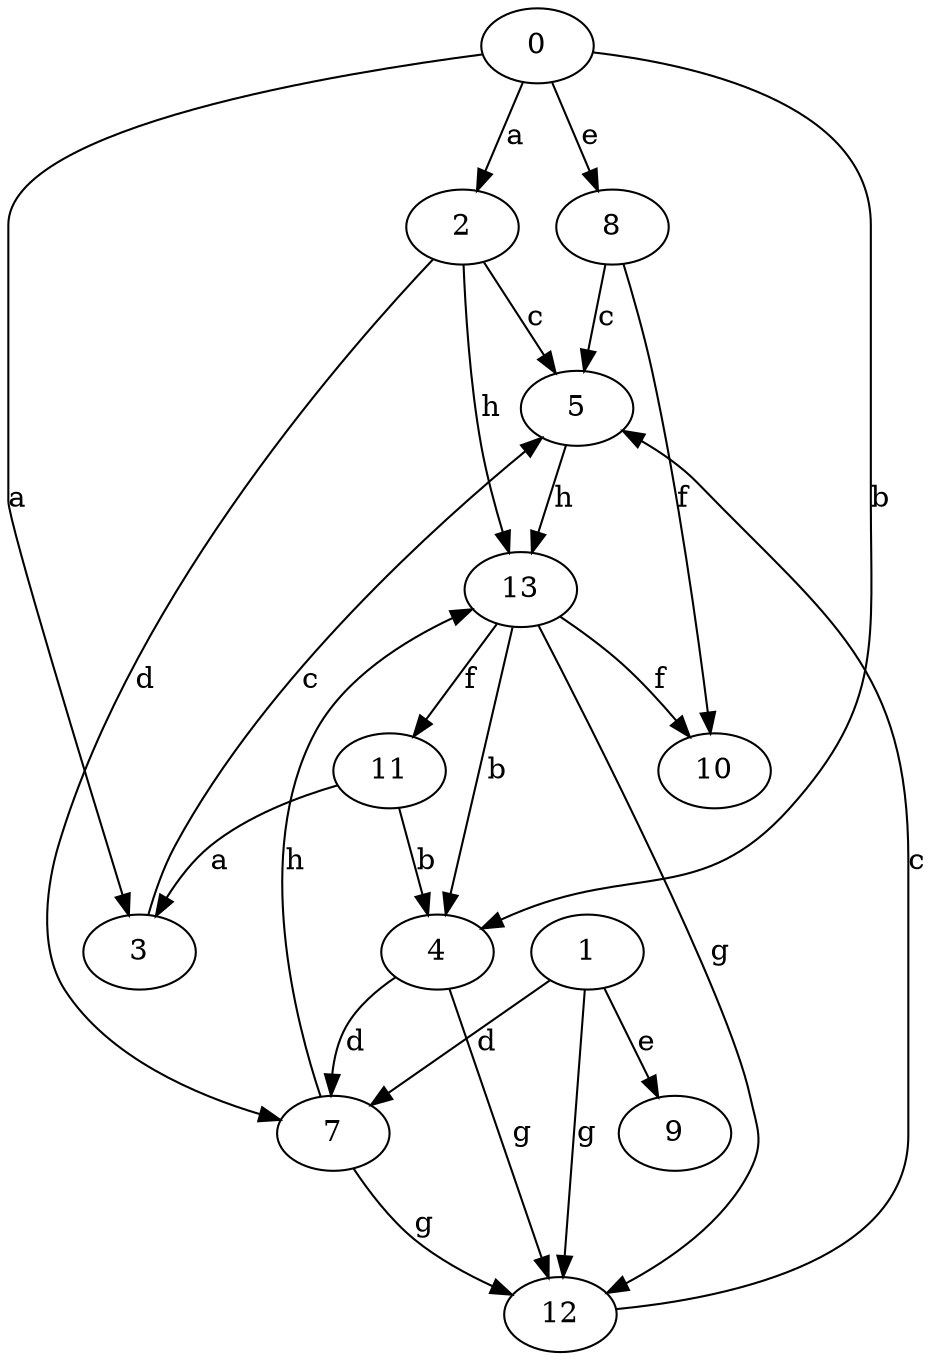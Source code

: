 strict digraph  {
0;
2;
3;
4;
5;
7;
8;
9;
10;
11;
1;
12;
13;
0 -> 2  [label=a];
0 -> 3  [label=a];
0 -> 4  [label=b];
0 -> 8  [label=e];
2 -> 5  [label=c];
2 -> 7  [label=d];
2 -> 13  [label=h];
3 -> 5  [label=c];
4 -> 7  [label=d];
4 -> 12  [label=g];
5 -> 13  [label=h];
7 -> 12  [label=g];
7 -> 13  [label=h];
8 -> 5  [label=c];
8 -> 10  [label=f];
11 -> 3  [label=a];
11 -> 4  [label=b];
1 -> 7  [label=d];
1 -> 9  [label=e];
1 -> 12  [label=g];
12 -> 5  [label=c];
13 -> 4  [label=b];
13 -> 10  [label=f];
13 -> 11  [label=f];
13 -> 12  [label=g];
}
